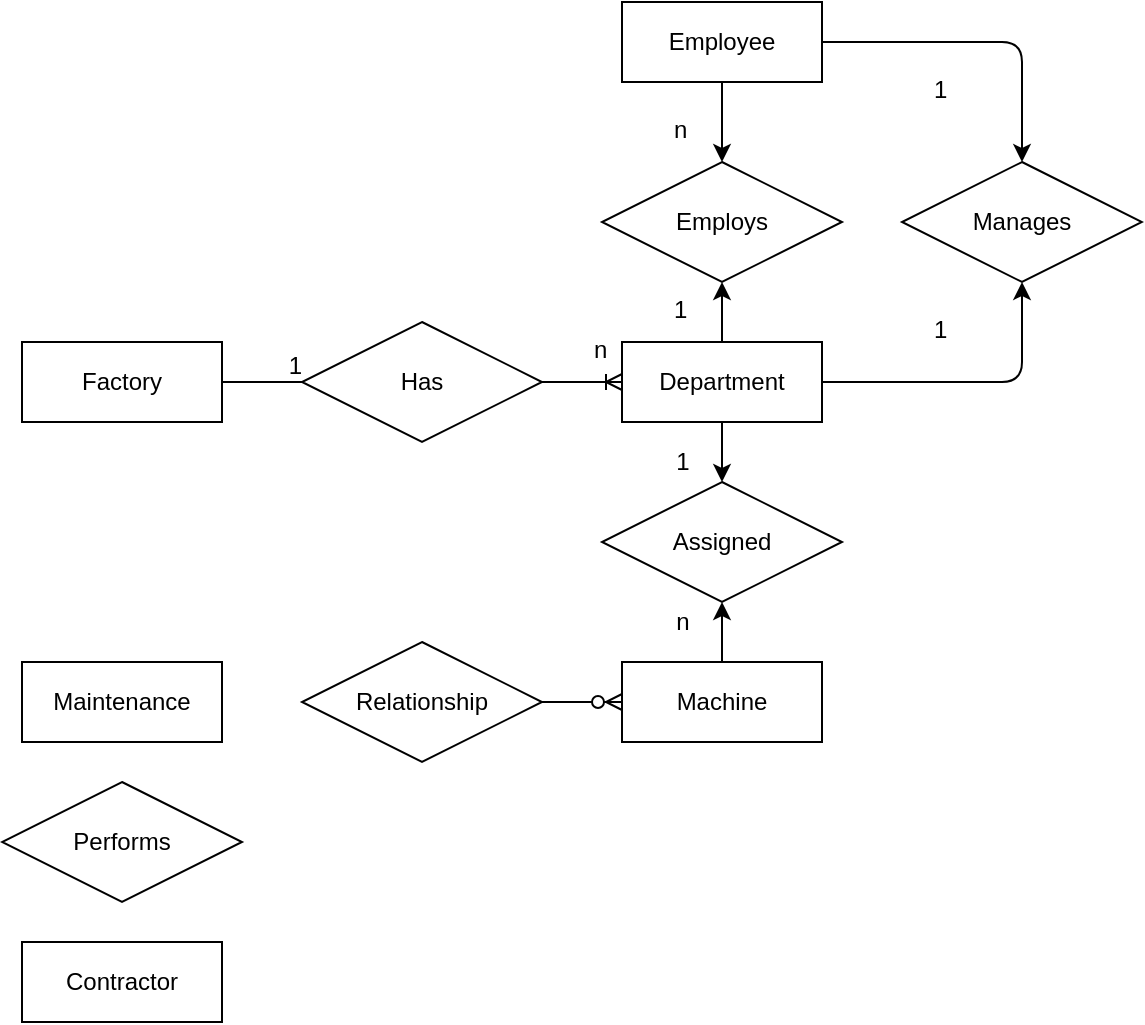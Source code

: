 <mxfile version="13.7.5" type="github">
  <diagram id="R2lEEEUBdFMjLlhIrx00" name="Page-1">
    <mxGraphModel dx="1718" dy="929" grid="1" gridSize="10" guides="1" tooltips="1" connect="1" arrows="1" fold="1" page="1" pageScale="1" pageWidth="1100" pageHeight="850" math="0" shadow="0" extFonts="Permanent Marker^https://fonts.googleapis.com/css?family=Permanent+Marker">
      <root>
        <mxCell id="0" />
        <mxCell id="1" parent="0" />
        <mxCell id="Bd_Znv9zzZqGdn2Q8TQX-7" style="edgeStyle=orthogonalEdgeStyle;orthogonalLoop=1;jettySize=auto;html=1;exitX=1;exitY=0.5;exitDx=0;exitDy=0;entryX=1;entryY=0.5;entryDx=0;entryDy=0;entryPerimeter=0;horizontal=1;labelBorderColor=none;" edge="1" parent="1" source="Bd_Znv9zzZqGdn2Q8TQX-1" target="Bd_Znv9zzZqGdn2Q8TQX-1">
          <mxGeometry relative="1" as="geometry" />
        </mxCell>
        <mxCell id="Bd_Znv9zzZqGdn2Q8TQX-1" value="Factory" style="whiteSpace=wrap;html=1;align=center;horizontal=1;labelBorderColor=none;" vertex="1" parent="1">
          <mxGeometry x="70" y="200" width="100" height="40" as="geometry" />
        </mxCell>
        <mxCell id="Bd_Znv9zzZqGdn2Q8TQX-8" style="edgeStyle=orthogonalEdgeStyle;orthogonalLoop=1;jettySize=auto;html=1;exitX=0;exitY=0.5;exitDx=0;exitDy=0;horizontal=1;labelBorderColor=none;" edge="1" parent="1" source="Bd_Znv9zzZqGdn2Q8TQX-2">
          <mxGeometry relative="1" as="geometry">
            <mxPoint x="370" y="220" as="targetPoint" />
          </mxGeometry>
        </mxCell>
        <mxCell id="Bd_Znv9zzZqGdn2Q8TQX-16" style="edgeStyle=orthogonalEdgeStyle;orthogonalLoop=1;jettySize=auto;html=1;exitX=0.5;exitY=0;exitDx=0;exitDy=0;entryX=0.5;entryY=1;entryDx=0;entryDy=0;horizontal=1;labelBorderColor=none;" edge="1" parent="1" source="Bd_Znv9zzZqGdn2Q8TQX-2" target="Bd_Znv9zzZqGdn2Q8TQX-14">
          <mxGeometry relative="1" as="geometry" />
        </mxCell>
        <mxCell id="Bd_Znv9zzZqGdn2Q8TQX-28" style="edgeStyle=orthogonalEdgeStyle;orthogonalLoop=1;jettySize=auto;html=1;exitX=0.5;exitY=1;exitDx=0;exitDy=0;entryX=0.5;entryY=0;entryDx=0;entryDy=0;horizontal=1;labelBorderColor=none;" edge="1" parent="1" source="Bd_Znv9zzZqGdn2Q8TQX-2" target="Bd_Znv9zzZqGdn2Q8TQX-27">
          <mxGeometry relative="1" as="geometry" />
        </mxCell>
        <mxCell id="Bd_Znv9zzZqGdn2Q8TQX-2" value="Department" style="whiteSpace=wrap;html=1;align=center;horizontal=1;labelBorderColor=none;" vertex="1" parent="1">
          <mxGeometry x="370" y="200" width="100" height="40" as="geometry" />
        </mxCell>
        <mxCell id="Bd_Znv9zzZqGdn2Q8TQX-3" value="Has" style="shape=rhombus;perimeter=rhombusPerimeter;whiteSpace=wrap;html=1;align=center;horizontal=1;labelBorderColor=none;" vertex="1" parent="1">
          <mxGeometry x="210" y="190" width="120" height="60" as="geometry" />
        </mxCell>
        <mxCell id="Bd_Znv9zzZqGdn2Q8TQX-13" value="n" style="text;strokeColor=none;fillColor=none;spacingLeft=4;spacingRight=4;overflow=hidden;rotatable=0;points=[[0,0.5],[1,0.5]];portConstraint=eastwest;fontSize=12;horizontal=1;labelBorderColor=none;" vertex="1" parent="1">
          <mxGeometry x="350" y="190" width="40" height="30" as="geometry" />
        </mxCell>
        <mxCell id="Bd_Znv9zzZqGdn2Q8TQX-14" value="Employs" style="shape=rhombus;perimeter=rhombusPerimeter;whiteSpace=wrap;html=1;align=center;horizontal=1;labelBorderColor=none;" vertex="1" parent="1">
          <mxGeometry x="360" y="110" width="120" height="60" as="geometry" />
        </mxCell>
        <mxCell id="Bd_Znv9zzZqGdn2Q8TQX-17" style="edgeStyle=orthogonalEdgeStyle;orthogonalLoop=1;jettySize=auto;html=1;exitX=0.5;exitY=1;exitDx=0;exitDy=0;entryX=0.5;entryY=0;entryDx=0;entryDy=0;horizontal=1;labelBorderColor=none;" edge="1" parent="1" source="Bd_Znv9zzZqGdn2Q8TQX-15" target="Bd_Znv9zzZqGdn2Q8TQX-14">
          <mxGeometry relative="1" as="geometry" />
        </mxCell>
        <mxCell id="Bd_Znv9zzZqGdn2Q8TQX-15" value="Employee" style="whiteSpace=wrap;html=1;align=center;horizontal=1;labelBorderColor=none;" vertex="1" parent="1">
          <mxGeometry x="370" y="30" width="100" height="40" as="geometry" />
        </mxCell>
        <mxCell id="Bd_Znv9zzZqGdn2Q8TQX-18" value="1" style="text;strokeColor=none;fillColor=none;spacingLeft=4;spacingRight=4;overflow=hidden;rotatable=0;points=[[0,0.5],[1,0.5]];portConstraint=eastwest;fontSize=12;horizontal=1;labelBorderColor=none;" vertex="1" parent="1">
          <mxGeometry x="390" y="170" width="40" height="30" as="geometry" />
        </mxCell>
        <mxCell id="Bd_Znv9zzZqGdn2Q8TQX-19" value="n" style="text;strokeColor=none;fillColor=none;spacingLeft=4;spacingRight=4;overflow=hidden;rotatable=0;points=[[0,0.5],[1,0.5]];portConstraint=eastwest;fontSize=12;horizontal=1;labelBorderColor=none;" vertex="1" parent="1">
          <mxGeometry x="390" y="80" width="40" height="30" as="geometry" />
        </mxCell>
        <mxCell id="Bd_Znv9zzZqGdn2Q8TQX-21" style="edgeStyle=orthogonalEdgeStyle;orthogonalLoop=1;jettySize=auto;html=1;entryX=0.5;entryY=1;entryDx=0;entryDy=0;horizontal=1;labelBorderColor=none;" edge="1" parent="1" target="Bd_Znv9zzZqGdn2Q8TQX-20">
          <mxGeometry relative="1" as="geometry">
            <mxPoint x="470" y="220" as="sourcePoint" />
            <Array as="points">
              <mxPoint x="570" y="220" />
            </Array>
          </mxGeometry>
        </mxCell>
        <mxCell id="Bd_Znv9zzZqGdn2Q8TQX-22" style="edgeStyle=orthogonalEdgeStyle;orthogonalLoop=1;jettySize=auto;html=1;horizontal=1;labelBorderColor=none;" edge="1" parent="1" target="Bd_Znv9zzZqGdn2Q8TQX-20">
          <mxGeometry relative="1" as="geometry">
            <mxPoint x="470" y="50" as="sourcePoint" />
            <Array as="points">
              <mxPoint x="570" y="50" />
            </Array>
          </mxGeometry>
        </mxCell>
        <mxCell id="Bd_Znv9zzZqGdn2Q8TQX-20" value="Manages" style="shape=rhombus;perimeter=rhombusPerimeter;whiteSpace=wrap;html=1;align=center;horizontal=1;labelBorderColor=none;" vertex="1" parent="1">
          <mxGeometry x="510" y="110" width="120" height="60" as="geometry" />
        </mxCell>
        <mxCell id="Bd_Znv9zzZqGdn2Q8TQX-23" value="1" style="text;strokeColor=none;fillColor=none;spacingLeft=4;spacingRight=4;overflow=hidden;rotatable=0;points=[[0,0.5],[1,0.5]];portConstraint=eastwest;fontSize=12;horizontal=1;labelBorderColor=none;" vertex="1" parent="1">
          <mxGeometry x="520" y="60" width="40" height="30" as="geometry" />
        </mxCell>
        <mxCell id="Bd_Znv9zzZqGdn2Q8TQX-24" value="1" style="text;strokeColor=none;fillColor=none;spacingLeft=4;spacingRight=4;overflow=hidden;rotatable=0;points=[[0,0.5],[1,0.5]];portConstraint=eastwest;fontSize=12;horizontal=1;labelBorderColor=none;" vertex="1" parent="1">
          <mxGeometry x="520" y="180" width="40" height="30" as="geometry" />
        </mxCell>
        <mxCell id="Bd_Znv9zzZqGdn2Q8TQX-29" style="edgeStyle=orthogonalEdgeStyle;orthogonalLoop=1;jettySize=auto;html=1;exitX=0.5;exitY=0;exitDx=0;exitDy=0;entryX=0.5;entryY=1;entryDx=0;entryDy=0;horizontal=1;labelBorderColor=none;" edge="1" parent="1" source="Bd_Znv9zzZqGdn2Q8TQX-26" target="Bd_Znv9zzZqGdn2Q8TQX-27">
          <mxGeometry relative="1" as="geometry" />
        </mxCell>
        <mxCell id="Bd_Znv9zzZqGdn2Q8TQX-26" value="Machine" style="whiteSpace=wrap;html=1;align=center;horizontal=1;labelBorderColor=none;" vertex="1" parent="1">
          <mxGeometry x="370" y="360" width="100" height="40" as="geometry" />
        </mxCell>
        <mxCell id="Bd_Znv9zzZqGdn2Q8TQX-27" value="Assigned" style="shape=rhombus;perimeter=rhombusPerimeter;whiteSpace=wrap;html=1;align=center;horizontal=1;labelBorderColor=none;" vertex="1" parent="1">
          <mxGeometry x="360" y="270" width="120" height="60" as="geometry" />
        </mxCell>
        <mxCell id="Bd_Znv9zzZqGdn2Q8TQX-30" value="1" style="text;html=1;align=center;verticalAlign=middle;resizable=0;points=[];autosize=1;horizontal=1;labelBorderColor=none;" vertex="1" parent="1">
          <mxGeometry x="390" y="250" width="20" height="20" as="geometry" />
        </mxCell>
        <mxCell id="Bd_Znv9zzZqGdn2Q8TQX-31" value="n" style="text;html=1;align=center;verticalAlign=middle;resizable=0;points=[];autosize=1;horizontal=1;labelBorderColor=none;" vertex="1" parent="1">
          <mxGeometry x="390" y="330" width="20" height="20" as="geometry" />
        </mxCell>
        <mxCell id="Bd_Znv9zzZqGdn2Q8TQX-32" value="Maintenance" style="whiteSpace=wrap;html=1;align=center;horizontal=1;labelBorderColor=none;" vertex="1" parent="1">
          <mxGeometry x="70" y="360" width="100" height="40" as="geometry" />
        </mxCell>
        <mxCell id="Bd_Znv9zzZqGdn2Q8TQX-33" value="Contractor" style="whiteSpace=wrap;html=1;align=center;horizontal=1;labelBorderColor=none;" vertex="1" parent="1">
          <mxGeometry x="70" y="500" width="100" height="40" as="geometry" />
        </mxCell>
        <mxCell id="Bd_Znv9zzZqGdn2Q8TQX-34" value="Relationship" style="shape=rhombus;perimeter=rhombusPerimeter;whiteSpace=wrap;html=1;align=center;horizontal=1;labelBorderColor=none;" vertex="1" parent="1">
          <mxGeometry x="210" y="350" width="120" height="60" as="geometry" />
        </mxCell>
        <mxCell id="Bd_Znv9zzZqGdn2Q8TQX-35" value="Performs" style="shape=rhombus;perimeter=rhombusPerimeter;whiteSpace=wrap;html=1;align=center;horizontal=1;labelBorderColor=none;" vertex="1" parent="1">
          <mxGeometry x="60" y="420" width="120" height="60" as="geometry" />
        </mxCell>
        <mxCell id="Bd_Znv9zzZqGdn2Q8TQX-39" value="" style="edgeStyle=entityRelationEdgeStyle;fontSize=12;html=1;endArrow=ERzeroToMany;endFill=1;exitX=1;exitY=0.5;exitDx=0;exitDy=0;horizontal=1;labelBorderColor=none;" edge="1" parent="1" source="Bd_Znv9zzZqGdn2Q8TQX-34" target="Bd_Znv9zzZqGdn2Q8TQX-26">
          <mxGeometry width="100" height="100" relative="1" as="geometry">
            <mxPoint x="350" y="470" as="sourcePoint" />
            <mxPoint x="450" y="370" as="targetPoint" />
          </mxGeometry>
        </mxCell>
        <mxCell id="Bd_Znv9zzZqGdn2Q8TQX-40" value="" style="edgeStyle=entityRelationEdgeStyle;fontSize=12;html=1;endArrow=ERoneToMany;entryX=0;entryY=0.5;entryDx=0;entryDy=0;exitX=1;exitY=0.5;exitDx=0;exitDy=0;horizontal=1;labelBorderColor=none;" edge="1" parent="1" source="Bd_Znv9zzZqGdn2Q8TQX-3" target="Bd_Znv9zzZqGdn2Q8TQX-2">
          <mxGeometry width="100" height="100" relative="1" as="geometry">
            <mxPoint x="350" y="470" as="sourcePoint" />
            <mxPoint x="450" y="370" as="targetPoint" />
          </mxGeometry>
        </mxCell>
        <mxCell id="Bd_Znv9zzZqGdn2Q8TQX-49" value="" style="endArrow=none;html=1;rounded=0;exitX=1;exitY=0.5;exitDx=0;exitDy=0;entryX=0;entryY=0.5;entryDx=0;entryDy=0;horizontal=1;labelBorderColor=none;" edge="1" parent="1" source="Bd_Znv9zzZqGdn2Q8TQX-1" target="Bd_Znv9zzZqGdn2Q8TQX-3">
          <mxGeometry relative="1" as="geometry">
            <mxPoint x="320" y="420" as="sourcePoint" />
            <mxPoint x="480" y="420" as="targetPoint" />
          </mxGeometry>
        </mxCell>
        <mxCell id="Bd_Znv9zzZqGdn2Q8TQX-50" value="1" style="resizable=0;html=1;align=right;verticalAlign=bottom;horizontal=1;labelBorderColor=none;" connectable="0" vertex="1" parent="Bd_Znv9zzZqGdn2Q8TQX-49">
          <mxGeometry x="1" relative="1" as="geometry" />
        </mxCell>
      </root>
    </mxGraphModel>
  </diagram>
</mxfile>
